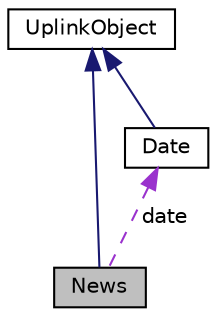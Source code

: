 digraph "News"
{
 // LATEX_PDF_SIZE
  edge [fontname="Helvetica",fontsize="10",labelfontname="Helvetica",labelfontsize="10"];
  node [fontname="Helvetica",fontsize="10",shape=record];
  Node1 [label="News",height=0.2,width=0.4,color="black", fillcolor="grey75", style="filled", fontcolor="black",tooltip="News object."];
  Node2 -> Node1 [dir="back",color="midnightblue",fontsize="10",style="solid",fontname="Helvetica"];
  Node2 [label="UplinkObject",height=0.2,width=0.4,color="black", fillcolor="white", style="filled",URL="$classUplinkObject.html",tooltip="UplinkObject base class."];
  Node3 -> Node1 [dir="back",color="darkorchid3",fontsize="10",style="dashed",label=" date" ,fontname="Helvetica"];
  Node3 [label="Date",height=0.2,width=0.4,color="black", fillcolor="white", style="filled",URL="$classDate.html",tooltip=" "];
  Node2 -> Node3 [dir="back",color="midnightblue",fontsize="10",style="solid",fontname="Helvetica"];
}
